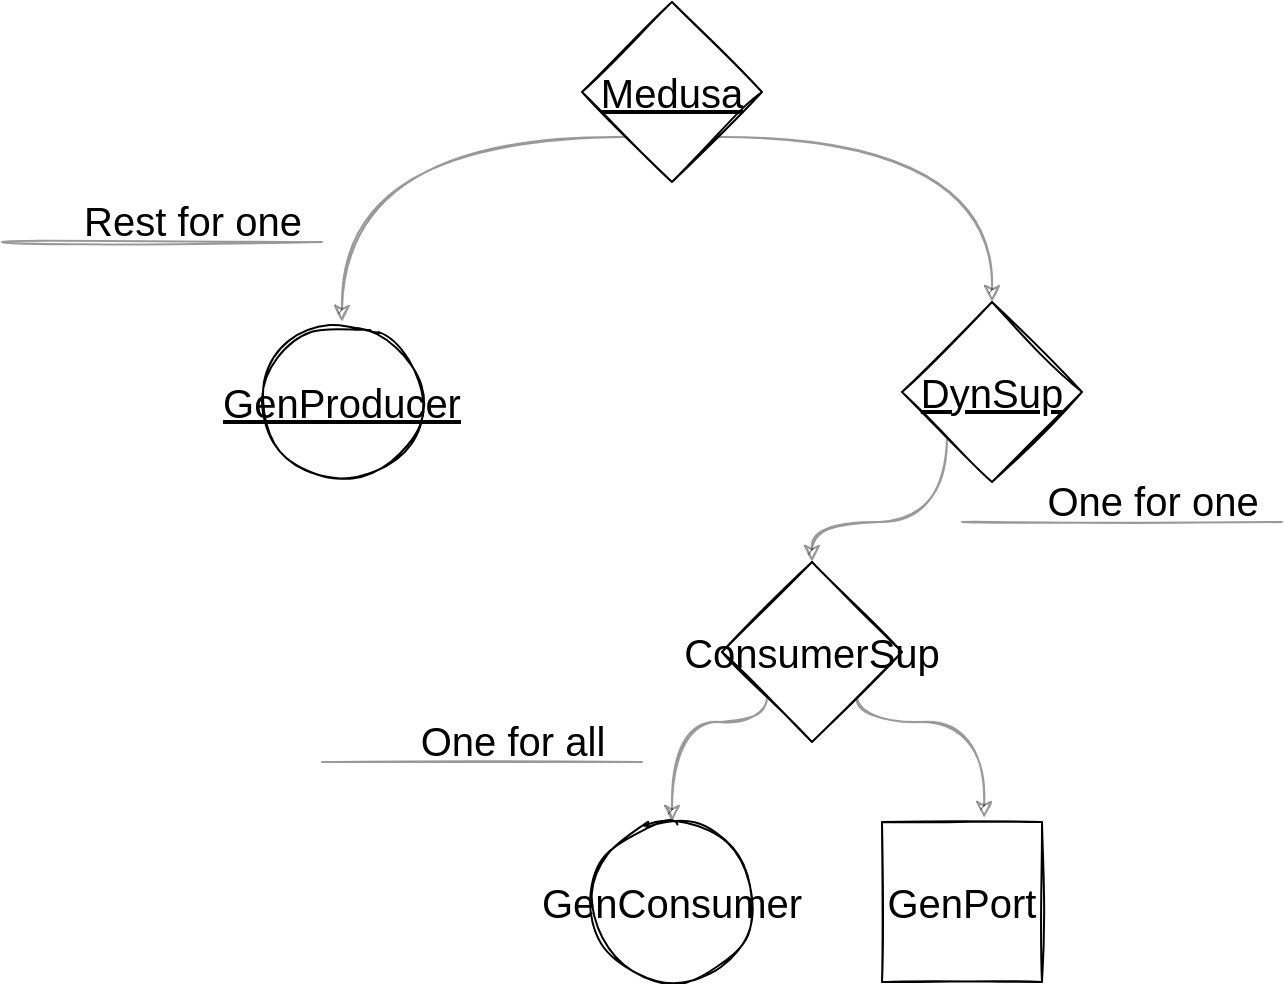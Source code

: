 <mxfile version="20.0.4" type="device"><diagram id="3OBI6bKUCNrow0J4AtKc" name="Page-1"><mxGraphModel dx="1422" dy="757" grid="1" gridSize="10" guides="1" tooltips="1" connect="1" arrows="1" fold="1" page="1" pageScale="1" pageWidth="850" pageHeight="1100" math="0" shadow="0"><root><mxCell id="0"/><mxCell id="1" parent="0"/><mxCell id="AYGv8pmLFMFhvYQ6LLX5-4" style="edgeStyle=orthogonalEdgeStyle;orthogonalLoop=1;jettySize=auto;html=1;exitX=0;exitY=1;exitDx=0;exitDy=0;entryX=0.5;entryY=0;entryDx=0;entryDy=0;fontSize=20;curved=1;sketch=1;strokeColor=default;opacity=40;" parent="1" source="AYGv8pmLFMFhvYQ6LLX5-2" target="AYGv8pmLFMFhvYQ6LLX5-3" edge="1"><mxGeometry relative="1" as="geometry"/></mxCell><mxCell id="AYGv8pmLFMFhvYQ6LLX5-6" style="edgeStyle=orthogonalEdgeStyle;curved=1;sketch=1;orthogonalLoop=1;jettySize=auto;html=1;exitX=1;exitY=1;exitDx=0;exitDy=0;entryX=0.5;entryY=0;entryDx=0;entryDy=0;fontSize=20;strokeColor=default;opacity=40;" parent="1" source="AYGv8pmLFMFhvYQ6LLX5-2" target="AYGv8pmLFMFhvYQ6LLX5-5" edge="1"><mxGeometry relative="1" as="geometry"/></mxCell><mxCell id="AYGv8pmLFMFhvYQ6LLX5-2" value="&lt;u&gt;Medusa&lt;/u&gt;" style="rhombus;whiteSpace=wrap;html=1;fontSize=20;sketch=1;" parent="1" vertex="1"><mxGeometry x="320" y="130" width="90" height="90" as="geometry"/></mxCell><mxCell id="AYGv8pmLFMFhvYQ6LLX5-3" value="&lt;u&gt;GenProducer&lt;/u&gt;" style="ellipse;whiteSpace=wrap;html=1;aspect=fixed;fontSize=20;sketch=1;" parent="1" vertex="1"><mxGeometry x="160" y="290" width="80" height="80" as="geometry"/></mxCell><mxCell id="AYGv8pmLFMFhvYQ6LLX5-8" style="edgeStyle=orthogonalEdgeStyle;curved=1;sketch=1;orthogonalLoop=1;jettySize=auto;html=1;exitX=0;exitY=1;exitDx=0;exitDy=0;entryX=0.5;entryY=0;entryDx=0;entryDy=0;fontSize=20;strokeColor=default;opacity=40;" parent="1" source="AYGv8pmLFMFhvYQ6LLX5-5" target="AYGv8pmLFMFhvYQ6LLX5-7" edge="1"><mxGeometry relative="1" as="geometry"/></mxCell><mxCell id="AYGv8pmLFMFhvYQ6LLX5-5" value="&lt;u&gt;DynSup&lt;/u&gt;" style="rhombus;whiteSpace=wrap;html=1;fontSize=20;sketch=1;" parent="1" vertex="1"><mxGeometry x="480" y="280" width="90" height="90" as="geometry"/></mxCell><mxCell id="AYGv8pmLFMFhvYQ6LLX5-11" style="edgeStyle=orthogonalEdgeStyle;curved=1;sketch=1;orthogonalLoop=1;jettySize=auto;html=1;exitX=0;exitY=1;exitDx=0;exitDy=0;entryX=0.5;entryY=0;entryDx=0;entryDy=0;fontSize=20;strokeColor=default;opacity=40;" parent="1" source="AYGv8pmLFMFhvYQ6LLX5-7" target="AYGv8pmLFMFhvYQ6LLX5-9" edge="1"><mxGeometry relative="1" as="geometry"><Array as="points"><mxPoint x="413" y="490"/><mxPoint x="365" y="490"/></Array></mxGeometry></mxCell><mxCell id="AYGv8pmLFMFhvYQ6LLX5-12" style="edgeStyle=orthogonalEdgeStyle;curved=1;sketch=1;orthogonalLoop=1;jettySize=auto;html=1;exitX=1;exitY=1;exitDx=0;exitDy=0;entryX=0.638;entryY=-0.025;entryDx=0;entryDy=0;entryPerimeter=0;fontSize=20;strokeColor=default;opacity=40;" parent="1" source="AYGv8pmLFMFhvYQ6LLX5-7" target="AYGv8pmLFMFhvYQ6LLX5-10" edge="1"><mxGeometry relative="1" as="geometry"><Array as="points"><mxPoint x="458" y="490"/><mxPoint x="521" y="490"/></Array></mxGeometry></mxCell><mxCell id="AYGv8pmLFMFhvYQ6LLX5-7" value="ConsumerSup" style="rhombus;whiteSpace=wrap;html=1;fontSize=20;sketch=1;" parent="1" vertex="1"><mxGeometry x="390" y="410" width="90" height="90" as="geometry"/></mxCell><mxCell id="AYGv8pmLFMFhvYQ6LLX5-9" value="GenConsumer" style="ellipse;whiteSpace=wrap;html=1;aspect=fixed;fontSize=20;sketch=1;" parent="1" vertex="1"><mxGeometry x="325" y="540" width="80" height="80" as="geometry"/></mxCell><mxCell id="AYGv8pmLFMFhvYQ6LLX5-10" value="GenPort" style="whiteSpace=wrap;html=1;aspect=fixed;fontSize=20;sketch=1;" parent="1" vertex="1"><mxGeometry x="470" y="540" width="80" height="80" as="geometry"/></mxCell><mxCell id="AYGv8pmLFMFhvYQ6LLX5-13" value="" style="endArrow=none;html=1;sketch=1;fontSize=20;strokeColor=default;opacity=40;curved=1;" parent="1" edge="1"><mxGeometry width="50" height="50" relative="1" as="geometry"><mxPoint x="30" y="250" as="sourcePoint"/><mxPoint x="190" y="250" as="targetPoint"/></mxGeometry></mxCell><mxCell id="AYGv8pmLFMFhvYQ6LLX5-14" value="Rest for one" style="edgeLabel;html=1;align=center;verticalAlign=bottom;resizable=0;points=[];fontSize=20;labelPosition=center;verticalLabelPosition=top;labelBackgroundColor=none;" parent="AYGv8pmLFMFhvYQ6LLX5-13" vertex="1" connectable="0"><mxGeometry x="0.188" y="-3" relative="1" as="geometry"><mxPoint as="offset"/></mxGeometry></mxCell><mxCell id="AYGv8pmLFMFhvYQ6LLX5-15" value="" style="endArrow=none;html=1;sketch=1;fontSize=20;strokeColor=default;opacity=40;curved=1;" parent="1" edge="1"><mxGeometry width="50" height="50" relative="1" as="geometry"><mxPoint x="510" y="390" as="sourcePoint"/><mxPoint x="670" y="390" as="targetPoint"/></mxGeometry></mxCell><mxCell id="AYGv8pmLFMFhvYQ6LLX5-16" value="One for one" style="edgeLabel;html=1;align=center;verticalAlign=bottom;resizable=0;points=[];fontSize=20;labelPosition=center;verticalLabelPosition=top;labelBackgroundColor=none;" parent="AYGv8pmLFMFhvYQ6LLX5-15" vertex="1" connectable="0"><mxGeometry x="0.188" y="-3" relative="1" as="geometry"><mxPoint as="offset"/></mxGeometry></mxCell><mxCell id="AYGv8pmLFMFhvYQ6LLX5-17" value="" style="endArrow=none;html=1;sketch=1;fontSize=20;strokeColor=default;opacity=40;curved=1;" parent="1" edge="1"><mxGeometry width="50" height="50" relative="1" as="geometry"><mxPoint x="190" y="510" as="sourcePoint"/><mxPoint x="350" y="510" as="targetPoint"/></mxGeometry></mxCell><mxCell id="AYGv8pmLFMFhvYQ6LLX5-18" value="One for all" style="edgeLabel;html=1;align=center;verticalAlign=bottom;resizable=0;points=[];fontSize=20;labelPosition=center;verticalLabelPosition=top;labelBackgroundColor=none;" parent="AYGv8pmLFMFhvYQ6LLX5-17" vertex="1" connectable="0"><mxGeometry x="0.188" y="-3" relative="1" as="geometry"><mxPoint as="offset"/></mxGeometry></mxCell></root></mxGraphModel></diagram></mxfile>